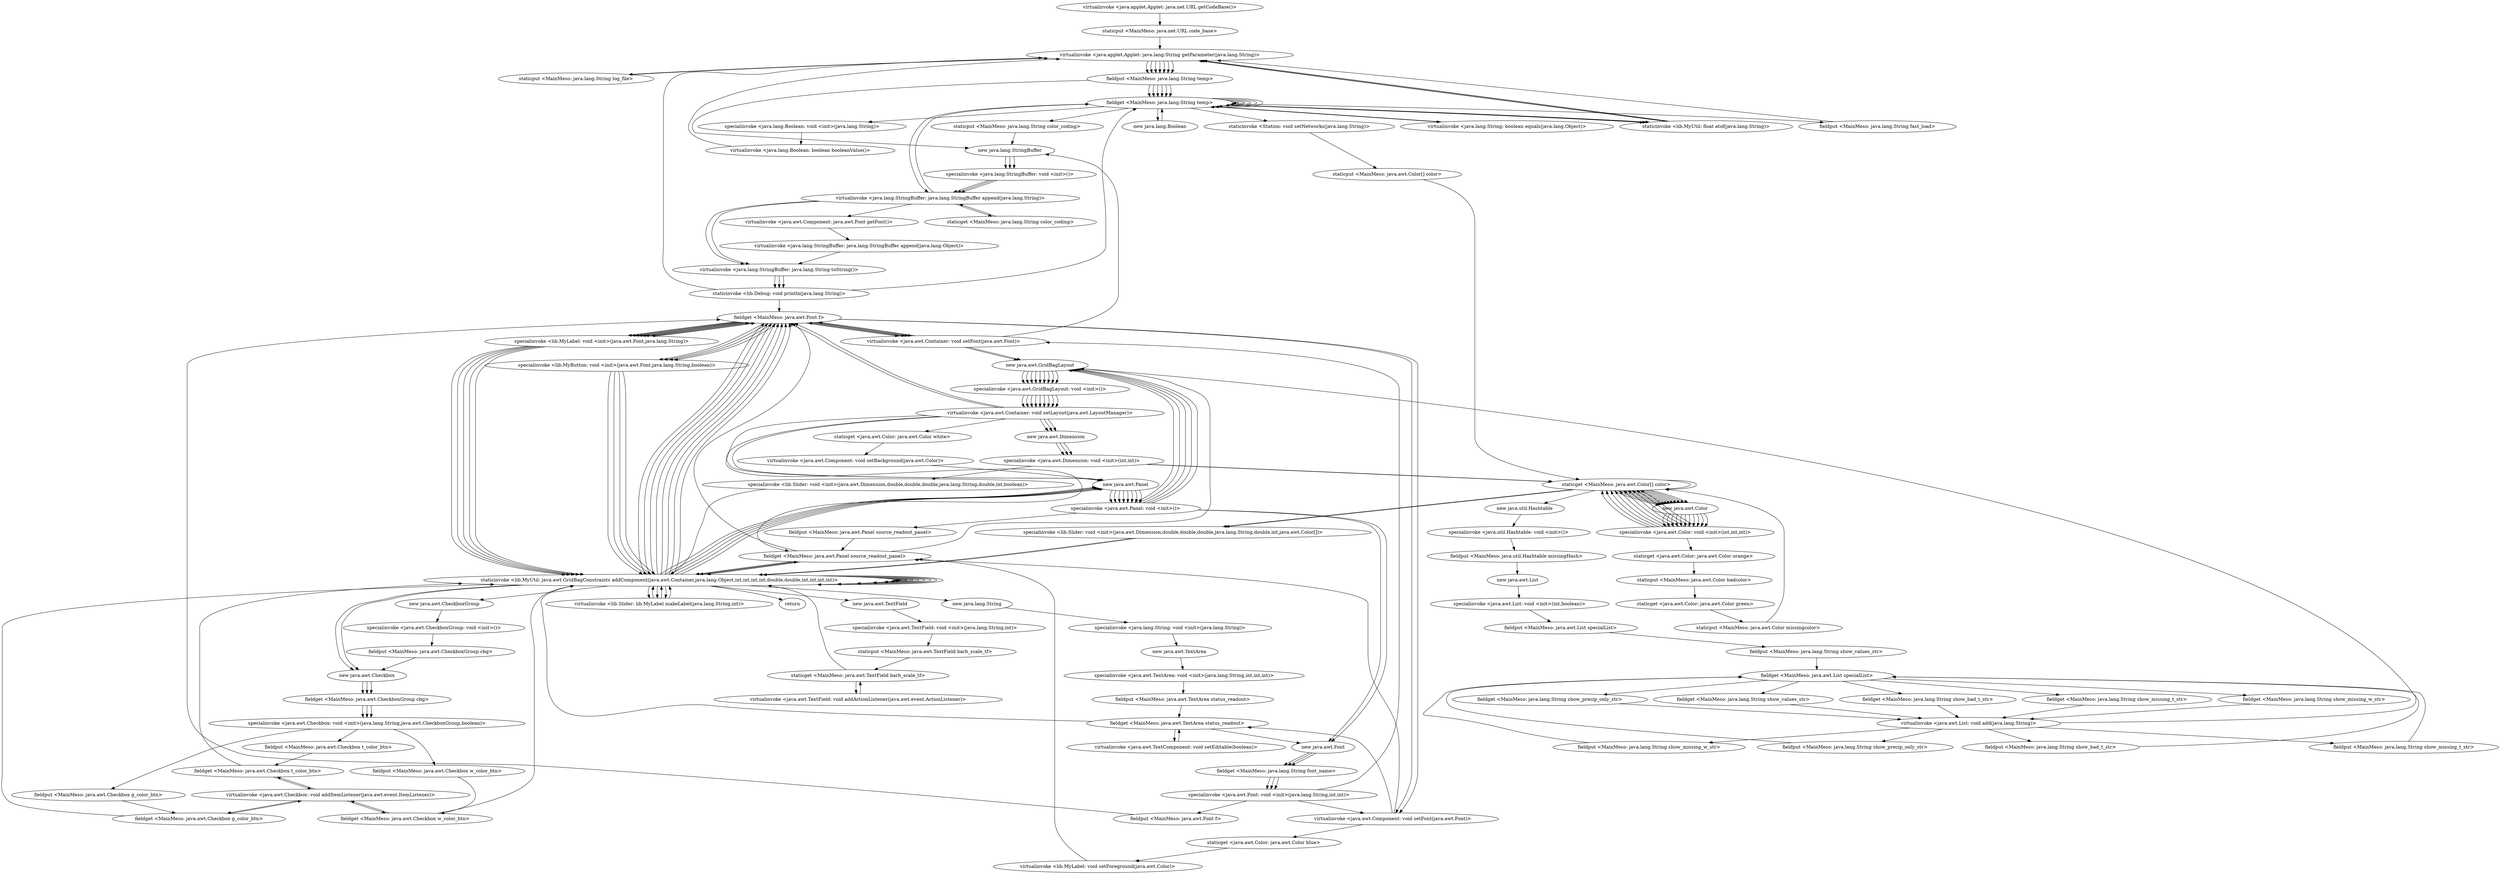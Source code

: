 digraph "" {
"virtualinvoke <java.applet.Applet: java.net.URL getCodeBase()>";
 "virtualinvoke <java.applet.Applet: java.net.URL getCodeBase()>"->"staticput <MainMeso: java.net.URL code_base>";
 "staticput <MainMeso: java.net.URL code_base>"->"virtualinvoke <java.applet.Applet: java.lang.String getParameter(java.lang.String)>";
 "virtualinvoke <java.applet.Applet: java.lang.String getParameter(java.lang.String)>"->"staticput <MainMeso: java.lang.String log_file>";
 "staticput <MainMeso: java.lang.String log_file>"->"virtualinvoke <java.applet.Applet: java.lang.String getParameter(java.lang.String)>";
 "virtualinvoke <java.applet.Applet: java.lang.String getParameter(java.lang.String)>"->"fieldput <MainMeso: java.lang.String temp>";
 "fieldput <MainMeso: java.lang.String temp>"->"fieldget <MainMeso: java.lang.String temp>";
 "fieldget <MainMeso: java.lang.String temp>"->"new java.lang.Boolean";
 "new java.lang.Boolean"->"fieldget <MainMeso: java.lang.String temp>";
 "fieldget <MainMeso: java.lang.String temp>"->"specialinvoke <java.lang.Boolean: void <init>(java.lang.String)>";
 "specialinvoke <java.lang.Boolean: void <init>(java.lang.String)>"->"virtualinvoke <java.lang.Boolean: boolean booleanValue()>";
 "virtualinvoke <java.lang.Boolean: boolean booleanValue()>"->"virtualinvoke <java.applet.Applet: java.lang.String getParameter(java.lang.String)>";
 "virtualinvoke <java.applet.Applet: java.lang.String getParameter(java.lang.String)>"->"fieldput <MainMeso: java.lang.String temp>";
 "fieldput <MainMeso: java.lang.String temp>"->"fieldget <MainMeso: java.lang.String temp>";
 "fieldget <MainMeso: java.lang.String temp>"->"fieldget <MainMeso: java.lang.String temp>";
 "fieldget <MainMeso: java.lang.String temp>"->"staticinvoke <lib.MyUtil: float atof(java.lang.String)>";
 "staticinvoke <lib.MyUtil: float atof(java.lang.String)>"->"virtualinvoke <java.applet.Applet: java.lang.String getParameter(java.lang.String)>";
 "virtualinvoke <java.applet.Applet: java.lang.String getParameter(java.lang.String)>"->"fieldput <MainMeso: java.lang.String temp>";
 "fieldput <MainMeso: java.lang.String temp>"->"fieldget <MainMeso: java.lang.String temp>";
 "fieldget <MainMeso: java.lang.String temp>"->"fieldget <MainMeso: java.lang.String temp>";
 "fieldget <MainMeso: java.lang.String temp>"->"staticinvoke <lib.MyUtil: float atof(java.lang.String)>";
 "staticinvoke <lib.MyUtil: float atof(java.lang.String)>"->"virtualinvoke <java.applet.Applet: java.lang.String getParameter(java.lang.String)>";
 "virtualinvoke <java.applet.Applet: java.lang.String getParameter(java.lang.String)>"->"fieldput <MainMeso: java.lang.String temp>";
 "fieldput <MainMeso: java.lang.String temp>"->"fieldget <MainMeso: java.lang.String temp>";
 "fieldget <MainMeso: java.lang.String temp>"->"fieldget <MainMeso: java.lang.String temp>";
 "fieldget <MainMeso: java.lang.String temp>"->"staticinvoke <lib.MyUtil: float atof(java.lang.String)>";
 "staticinvoke <lib.MyUtil: float atof(java.lang.String)>"->"virtualinvoke <java.applet.Applet: java.lang.String getParameter(java.lang.String)>";
 "virtualinvoke <java.applet.Applet: java.lang.String getParameter(java.lang.String)>"->"fieldput <MainMeso: java.lang.String temp>";
 "fieldput <MainMeso: java.lang.String temp>"->"fieldget <MainMeso: java.lang.String temp>";
 "fieldget <MainMeso: java.lang.String temp>"->"fieldget <MainMeso: java.lang.String temp>";
 "fieldget <MainMeso: java.lang.String temp>"->"virtualinvoke <java.lang.String: boolean equals(java.lang.Object)>";
 "virtualinvoke <java.lang.String: boolean equals(java.lang.Object)>"->"fieldget <MainMeso: java.lang.String temp>";
 "fieldget <MainMeso: java.lang.String temp>"->"fieldput <MainMeso: java.lang.String fast_load>";
 "fieldput <MainMeso: java.lang.String fast_load>"->"virtualinvoke <java.applet.Applet: java.lang.String getParameter(java.lang.String)>";
 "virtualinvoke <java.applet.Applet: java.lang.String getParameter(java.lang.String)>"->"fieldput <MainMeso: java.lang.String temp>";
 "fieldput <MainMeso: java.lang.String temp>"->"fieldget <MainMeso: java.lang.String temp>";
 "fieldget <MainMeso: java.lang.String temp>"->"fieldget <MainMeso: java.lang.String temp>";
 "fieldget <MainMeso: java.lang.String temp>"->"staticput <MainMeso: java.lang.String color_coding>";
 "staticput <MainMeso: java.lang.String color_coding>"->"new java.lang.StringBuffer";
 "new java.lang.StringBuffer"->"specialinvoke <java.lang.StringBuffer: void <init>()>";
 "specialinvoke <java.lang.StringBuffer: void <init>()>"->"virtualinvoke <java.lang.StringBuffer: java.lang.StringBuffer append(java.lang.String)>";
 "virtualinvoke <java.lang.StringBuffer: java.lang.StringBuffer append(java.lang.String)>"->"staticget <MainMeso: java.lang.String color_coding>";
 "staticget <MainMeso: java.lang.String color_coding>"->"virtualinvoke <java.lang.StringBuffer: java.lang.StringBuffer append(java.lang.String)>";
 "virtualinvoke <java.lang.StringBuffer: java.lang.StringBuffer append(java.lang.String)>"->"virtualinvoke <java.lang.StringBuffer: java.lang.String toString()>";
 "virtualinvoke <java.lang.StringBuffer: java.lang.String toString()>"->"staticinvoke <lib.Debug: void println(java.lang.String)>";
 "staticinvoke <lib.Debug: void println(java.lang.String)>"->"virtualinvoke <java.applet.Applet: java.lang.String getParameter(java.lang.String)>";
 "virtualinvoke <java.applet.Applet: java.lang.String getParameter(java.lang.String)>"->"fieldput <MainMeso: java.lang.String temp>";
 "fieldput <MainMeso: java.lang.String temp>"->"new java.lang.StringBuffer";
 "new java.lang.StringBuffer"->"specialinvoke <java.lang.StringBuffer: void <init>()>";
 "specialinvoke <java.lang.StringBuffer: void <init>()>"->"virtualinvoke <java.lang.StringBuffer: java.lang.StringBuffer append(java.lang.String)>";
 "virtualinvoke <java.lang.StringBuffer: java.lang.StringBuffer append(java.lang.String)>"->"fieldget <MainMeso: java.lang.String temp>";
 "fieldget <MainMeso: java.lang.String temp>"->"virtualinvoke <java.lang.StringBuffer: java.lang.StringBuffer append(java.lang.String)>";
 "virtualinvoke <java.lang.StringBuffer: java.lang.StringBuffer append(java.lang.String)>"->"virtualinvoke <java.lang.StringBuffer: java.lang.String toString()>";
 "virtualinvoke <java.lang.StringBuffer: java.lang.String toString()>"->"staticinvoke <lib.Debug: void println(java.lang.String)>";
 "staticinvoke <lib.Debug: void println(java.lang.String)>"->"fieldget <MainMeso: java.lang.String temp>";
 "fieldget <MainMeso: java.lang.String temp>"->"staticinvoke <Station: void setNetworks(java.lang.String)>";
 "staticinvoke <Station: void setNetworks(java.lang.String)>"->"staticput <MainMeso: java.awt.Color[] color>";
 "staticput <MainMeso: java.awt.Color[] color>"->"staticget <MainMeso: java.awt.Color[] color>";
 "staticget <MainMeso: java.awt.Color[] color>"->"new java.awt.Color";
 "new java.awt.Color"->"specialinvoke <java.awt.Color: void <init>(int,int,int)>";
 "specialinvoke <java.awt.Color: void <init>(int,int,int)>"->"staticget <MainMeso: java.awt.Color[] color>";
 "staticget <MainMeso: java.awt.Color[] color>"->"new java.awt.Color";
 "new java.awt.Color"->"specialinvoke <java.awt.Color: void <init>(int,int,int)>";
 "specialinvoke <java.awt.Color: void <init>(int,int,int)>"->"staticget <MainMeso: java.awt.Color[] color>";
 "staticget <MainMeso: java.awt.Color[] color>"->"new java.awt.Color";
 "new java.awt.Color"->"specialinvoke <java.awt.Color: void <init>(int,int,int)>";
 "specialinvoke <java.awt.Color: void <init>(int,int,int)>"->"staticget <MainMeso: java.awt.Color[] color>";
 "staticget <MainMeso: java.awt.Color[] color>"->"new java.awt.Color";
 "new java.awt.Color"->"specialinvoke <java.awt.Color: void <init>(int,int,int)>";
 "specialinvoke <java.awt.Color: void <init>(int,int,int)>"->"staticget <MainMeso: java.awt.Color[] color>";
 "staticget <MainMeso: java.awt.Color[] color>"->"new java.awt.Color";
 "new java.awt.Color"->"specialinvoke <java.awt.Color: void <init>(int,int,int)>";
 "specialinvoke <java.awt.Color: void <init>(int,int,int)>"->"staticget <MainMeso: java.awt.Color[] color>";
 "staticget <MainMeso: java.awt.Color[] color>"->"new java.awt.Color";
 "new java.awt.Color"->"specialinvoke <java.awt.Color: void <init>(int,int,int)>";
 "specialinvoke <java.awt.Color: void <init>(int,int,int)>"->"staticget <MainMeso: java.awt.Color[] color>";
 "staticget <MainMeso: java.awt.Color[] color>"->"new java.awt.Color";
 "new java.awt.Color"->"specialinvoke <java.awt.Color: void <init>(int,int,int)>";
 "specialinvoke <java.awt.Color: void <init>(int,int,int)>"->"staticget <MainMeso: java.awt.Color[] color>";
 "staticget <MainMeso: java.awt.Color[] color>"->"new java.awt.Color";
 "new java.awt.Color"->"specialinvoke <java.awt.Color: void <init>(int,int,int)>";
 "specialinvoke <java.awt.Color: void <init>(int,int,int)>"->"staticget <MainMeso: java.awt.Color[] color>";
 "staticget <MainMeso: java.awt.Color[] color>"->"new java.awt.Color";
 "new java.awt.Color"->"specialinvoke <java.awt.Color: void <init>(int,int,int)>";
 "specialinvoke <java.awt.Color: void <init>(int,int,int)>"->"staticget <MainMeso: java.awt.Color[] color>";
 "staticget <MainMeso: java.awt.Color[] color>"->"new java.awt.Color";
 "new java.awt.Color"->"specialinvoke <java.awt.Color: void <init>(int,int,int)>";
 "specialinvoke <java.awt.Color: void <init>(int,int,int)>"->"staticget <MainMeso: java.awt.Color[] color>";
 "staticget <MainMeso: java.awt.Color[] color>"->"new java.awt.Color";
 "new java.awt.Color"->"specialinvoke <java.awt.Color: void <init>(int,int,int)>";
 "specialinvoke <java.awt.Color: void <init>(int,int,int)>"->"staticget <java.awt.Color: java.awt.Color orange>";
 "staticget <java.awt.Color: java.awt.Color orange>"->"staticput <MainMeso: java.awt.Color badcolor>";
 "staticput <MainMeso: java.awt.Color badcolor>"->"staticget <java.awt.Color: java.awt.Color green>";
 "staticget <java.awt.Color: java.awt.Color green>"->"staticput <MainMeso: java.awt.Color missingcolor>";
 "staticput <MainMeso: java.awt.Color missingcolor>"->"staticget <MainMeso: java.awt.Color[] color>";
 "staticget <MainMeso: java.awt.Color[] color>"->"staticget <MainMeso: java.awt.Color[] color>";
 "staticget <MainMeso: java.awt.Color[] color>"->"new java.util.Hashtable";
 "new java.util.Hashtable"->"specialinvoke <java.util.Hashtable: void <init>()>";
 "specialinvoke <java.util.Hashtable: void <init>()>"->"fieldput <MainMeso: java.util.Hashtable missingHash>";
 "fieldput <MainMeso: java.util.Hashtable missingHash>"->"new java.awt.List";
 "new java.awt.List"->"specialinvoke <java.awt.List: void <init>(int,boolean)>";
 "specialinvoke <java.awt.List: void <init>(int,boolean)>"->"fieldput <MainMeso: java.awt.List specialList>";
 "fieldput <MainMeso: java.awt.List specialList>"->"fieldput <MainMeso: java.lang.String show_values_str>";
 "fieldput <MainMeso: java.lang.String show_values_str>"->"fieldget <MainMeso: java.awt.List specialList>";
 "fieldget <MainMeso: java.awt.List specialList>"->"fieldget <MainMeso: java.lang.String show_values_str>";
 "fieldget <MainMeso: java.lang.String show_values_str>"->"virtualinvoke <java.awt.List: void add(java.lang.String)>";
 "virtualinvoke <java.awt.List: void add(java.lang.String)>"->"fieldput <MainMeso: java.lang.String show_bad_t_str>";
 "fieldput <MainMeso: java.lang.String show_bad_t_str>"->"fieldget <MainMeso: java.awt.List specialList>";
 "fieldget <MainMeso: java.awt.List specialList>"->"fieldget <MainMeso: java.lang.String show_bad_t_str>";
 "fieldget <MainMeso: java.lang.String show_bad_t_str>"->"virtualinvoke <java.awt.List: void add(java.lang.String)>";
 "virtualinvoke <java.awt.List: void add(java.lang.String)>"->"fieldput <MainMeso: java.lang.String show_missing_t_str>";
 "fieldput <MainMeso: java.lang.String show_missing_t_str>"->"fieldget <MainMeso: java.awt.List specialList>";
 "fieldget <MainMeso: java.awt.List specialList>"->"fieldget <MainMeso: java.lang.String show_missing_t_str>";
 "fieldget <MainMeso: java.lang.String show_missing_t_str>"->"virtualinvoke <java.awt.List: void add(java.lang.String)>";
 "virtualinvoke <java.awt.List: void add(java.lang.String)>"->"fieldput <MainMeso: java.lang.String show_missing_w_str>";
 "fieldput <MainMeso: java.lang.String show_missing_w_str>"->"fieldget <MainMeso: java.awt.List specialList>";
 "fieldget <MainMeso: java.awt.List specialList>"->"fieldget <MainMeso: java.lang.String show_missing_w_str>";
 "fieldget <MainMeso: java.lang.String show_missing_w_str>"->"virtualinvoke <java.awt.List: void add(java.lang.String)>";
 "virtualinvoke <java.awt.List: void add(java.lang.String)>"->"fieldput <MainMeso: java.lang.String show_precip_only_str>";
 "fieldput <MainMeso: java.lang.String show_precip_only_str>"->"fieldget <MainMeso: java.awt.List specialList>";
 "fieldget <MainMeso: java.awt.List specialList>"->"fieldget <MainMeso: java.lang.String show_precip_only_str>";
 "fieldget <MainMeso: java.lang.String show_precip_only_str>"->"virtualinvoke <java.awt.List: void add(java.lang.String)>";
 "virtualinvoke <java.awt.List: void add(java.lang.String)>"->"new java.awt.GridBagLayout";
 "new java.awt.GridBagLayout"->"specialinvoke <java.awt.GridBagLayout: void <init>()>";
 "specialinvoke <java.awt.GridBagLayout: void <init>()>"->"virtualinvoke <java.awt.Container: void setLayout(java.awt.LayoutManager)>";
 "virtualinvoke <java.awt.Container: void setLayout(java.awt.LayoutManager)>"->"staticget <java.awt.Color: java.awt.Color white>";
 "staticget <java.awt.Color: java.awt.Color white>"->"virtualinvoke <java.awt.Component: void setBackground(java.awt.Color)>";
 "virtualinvoke <java.awt.Component: void setBackground(java.awt.Color)>"->"new java.awt.Panel";
 "new java.awt.Panel"->"specialinvoke <java.awt.Panel: void <init>()>";
 "specialinvoke <java.awt.Panel: void <init>()>"->"new java.awt.Font";
 "new java.awt.Font"->"fieldget <MainMeso: java.lang.String font_name>";
 "fieldget <MainMeso: java.lang.String font_name>"->"specialinvoke <java.awt.Font: void <init>(java.lang.String,int,int)>";
 "specialinvoke <java.awt.Font: void <init>(java.lang.String,int,int)>"->"fieldput <MainMeso: java.awt.Font f>";
 "fieldput <MainMeso: java.awt.Font f>"->"fieldget <MainMeso: java.awt.Font f>";
 "fieldget <MainMeso: java.awt.Font f>"->"virtualinvoke <java.awt.Container: void setFont(java.awt.Font)>";
 "virtualinvoke <java.awt.Container: void setFont(java.awt.Font)>"->"fieldget <MainMeso: java.awt.Font f>";
 "fieldget <MainMeso: java.awt.Font f>"->"virtualinvoke <java.awt.Container: void setFont(java.awt.Font)>";
 "virtualinvoke <java.awt.Container: void setFont(java.awt.Font)>"->"new java.awt.GridBagLayout";
 "new java.awt.GridBagLayout"->"specialinvoke <java.awt.GridBagLayout: void <init>()>";
 "specialinvoke <java.awt.GridBagLayout: void <init>()>"->"virtualinvoke <java.awt.Container: void setLayout(java.awt.LayoutManager)>";
 "virtualinvoke <java.awt.Container: void setLayout(java.awt.LayoutManager)>"->"new java.awt.Panel";
 "new java.awt.Panel"->"specialinvoke <java.awt.Panel: void <init>()>";
 "specialinvoke <java.awt.Panel: void <init>()>"->"new java.awt.GridBagLayout";
 "new java.awt.GridBagLayout"->"specialinvoke <java.awt.GridBagLayout: void <init>()>";
 "specialinvoke <java.awt.GridBagLayout: void <init>()>"->"virtualinvoke <java.awt.Container: void setLayout(java.awt.LayoutManager)>";
 "virtualinvoke <java.awt.Container: void setLayout(java.awt.LayoutManager)>"->"fieldget <MainMeso: java.awt.Font f>";
 "fieldget <MainMeso: java.awt.Font f>"->"specialinvoke <lib.MyButton: void <init>(java.awt.Font,java.lang.String,boolean)>";
 "specialinvoke <lib.MyButton: void <init>(java.awt.Font,java.lang.String,boolean)>"->"staticinvoke <lib.MyUtil: java.awt.GridBagConstraints addComponent(java.awt.Container,java.lang.Object,int,int,int,int,double,double,int,int,int,int)>";
 "staticinvoke <lib.MyUtil: java.awt.GridBagConstraints addComponent(java.awt.Container,java.lang.Object,int,int,int,int,double,double,int,int,int,int)>"->"fieldget <MainMeso: java.awt.Font f>";
 "fieldget <MainMeso: java.awt.Font f>"->"specialinvoke <lib.MyButton: void <init>(java.awt.Font,java.lang.String,boolean)>";
 "specialinvoke <lib.MyButton: void <init>(java.awt.Font,java.lang.String,boolean)>"->"staticinvoke <lib.MyUtil: java.awt.GridBagConstraints addComponent(java.awt.Container,java.lang.Object,int,int,int,int,double,double,int,int,int,int)>";
 "staticinvoke <lib.MyUtil: java.awt.GridBagConstraints addComponent(java.awt.Container,java.lang.Object,int,int,int,int,double,double,int,int,int,int)>"->"fieldget <MainMeso: java.awt.Font f>";
 "fieldget <MainMeso: java.awt.Font f>"->"specialinvoke <lib.MyButton: void <init>(java.awt.Font,java.lang.String,boolean)>";
 "specialinvoke <lib.MyButton: void <init>(java.awt.Font,java.lang.String,boolean)>"->"staticinvoke <lib.MyUtil: java.awt.GridBagConstraints addComponent(java.awt.Container,java.lang.Object,int,int,int,int,double,double,int,int,int,int)>";
 "staticinvoke <lib.MyUtil: java.awt.GridBagConstraints addComponent(java.awt.Container,java.lang.Object,int,int,int,int,double,double,int,int,int,int)>"->"fieldget <MainMeso: java.awt.Font f>";
 "fieldget <MainMeso: java.awt.Font f>"->"specialinvoke <lib.MyButton: void <init>(java.awt.Font,java.lang.String,boolean)>";
 "specialinvoke <lib.MyButton: void <init>(java.awt.Font,java.lang.String,boolean)>"->"staticinvoke <lib.MyUtil: java.awt.GridBagConstraints addComponent(java.awt.Container,java.lang.Object,int,int,int,int,double,double,int,int,int,int)>";
 "staticinvoke <lib.MyUtil: java.awt.GridBagConstraints addComponent(java.awt.Container,java.lang.Object,int,int,int,int,double,double,int,int,int,int)>"->"new java.awt.Panel";
 "new java.awt.Panel"->"specialinvoke <java.awt.Panel: void <init>()>";
 "specialinvoke <java.awt.Panel: void <init>()>"->"new java.awt.GridBagLayout";
 "new java.awt.GridBagLayout"->"specialinvoke <java.awt.GridBagLayout: void <init>()>";
 "specialinvoke <java.awt.GridBagLayout: void <init>()>"->"virtualinvoke <java.awt.Container: void setLayout(java.awt.LayoutManager)>";
 "virtualinvoke <java.awt.Container: void setLayout(java.awt.LayoutManager)>"->"fieldget <MainMeso: java.awt.Font f>";
 "fieldget <MainMeso: java.awt.Font f>"->"virtualinvoke <java.awt.Container: void setFont(java.awt.Font)>";
 "virtualinvoke <java.awt.Container: void setFont(java.awt.Font)>"->"new java.lang.StringBuffer";
 "new java.lang.StringBuffer"->"specialinvoke <java.lang.StringBuffer: void <init>()>";
 "specialinvoke <java.lang.StringBuffer: void <init>()>"->"virtualinvoke <java.lang.StringBuffer: java.lang.StringBuffer append(java.lang.String)>";
 "virtualinvoke <java.lang.StringBuffer: java.lang.StringBuffer append(java.lang.String)>"->"virtualinvoke <java.awt.Component: java.awt.Font getFont()>";
 "virtualinvoke <java.awt.Component: java.awt.Font getFont()>"->"virtualinvoke <java.lang.StringBuffer: java.lang.StringBuffer append(java.lang.Object)>";
 "virtualinvoke <java.lang.StringBuffer: java.lang.StringBuffer append(java.lang.Object)>"->"virtualinvoke <java.lang.StringBuffer: java.lang.String toString()>";
 "virtualinvoke <java.lang.StringBuffer: java.lang.String toString()>"->"staticinvoke <lib.Debug: void println(java.lang.String)>";
 "staticinvoke <lib.Debug: void println(java.lang.String)>"->"fieldget <MainMeso: java.awt.Font f>";
 "fieldget <MainMeso: java.awt.Font f>"->"specialinvoke <lib.MyLabel: void <init>(java.awt.Font,java.lang.String)>";
 "specialinvoke <lib.MyLabel: void <init>(java.awt.Font,java.lang.String)>"->"staticinvoke <lib.MyUtil: java.awt.GridBagConstraints addComponent(java.awt.Container,java.lang.Object,int,int,int,int,double,double,int,int,int,int)>";
 "staticinvoke <lib.MyUtil: java.awt.GridBagConstraints addComponent(java.awt.Container,java.lang.Object,int,int,int,int,double,double,int,int,int,int)>"->"new java.awt.CheckboxGroup";
 "new java.awt.CheckboxGroup"->"specialinvoke <java.awt.CheckboxGroup: void <init>()>";
 "specialinvoke <java.awt.CheckboxGroup: void <init>()>"->"fieldput <MainMeso: java.awt.CheckboxGroup cbg>";
 "fieldput <MainMeso: java.awt.CheckboxGroup cbg>"->"new java.awt.Checkbox";
 "new java.awt.Checkbox"->"fieldget <MainMeso: java.awt.CheckboxGroup cbg>";
 "fieldget <MainMeso: java.awt.CheckboxGroup cbg>"->"specialinvoke <java.awt.Checkbox: void <init>(java.lang.String,java.awt.CheckboxGroup,boolean)>";
 "specialinvoke <java.awt.Checkbox: void <init>(java.lang.String,java.awt.CheckboxGroup,boolean)>"->"fieldput <MainMeso: java.awt.Checkbox t_color_btn>";
 "fieldput <MainMeso: java.awt.Checkbox t_color_btn>"->"fieldget <MainMeso: java.awt.Checkbox t_color_btn>";
 "fieldget <MainMeso: java.awt.Checkbox t_color_btn>"->"virtualinvoke <java.awt.Checkbox: void addItemListener(java.awt.event.ItemListener)>";
 "virtualinvoke <java.awt.Checkbox: void addItemListener(java.awt.event.ItemListener)>"->"fieldget <MainMeso: java.awt.Checkbox t_color_btn>";
 "fieldget <MainMeso: java.awt.Checkbox t_color_btn>"->"staticinvoke <lib.MyUtil: java.awt.GridBagConstraints addComponent(java.awt.Container,java.lang.Object,int,int,int,int,double,double,int,int,int,int)>";
 "staticinvoke <lib.MyUtil: java.awt.GridBagConstraints addComponent(java.awt.Container,java.lang.Object,int,int,int,int,double,double,int,int,int,int)>"->"fieldget <MainMeso: java.awt.Font f>";
 "fieldget <MainMeso: java.awt.Font f>"->"specialinvoke <lib.MyLabel: void <init>(java.awt.Font,java.lang.String)>";
 "specialinvoke <lib.MyLabel: void <init>(java.awt.Font,java.lang.String)>"->"staticinvoke <lib.MyUtil: java.awt.GridBagConstraints addComponent(java.awt.Container,java.lang.Object,int,int,int,int,double,double,int,int,int,int)>";
 "staticinvoke <lib.MyUtil: java.awt.GridBagConstraints addComponent(java.awt.Container,java.lang.Object,int,int,int,int,double,double,int,int,int,int)>"->"new java.awt.Checkbox";
 "new java.awt.Checkbox"->"fieldget <MainMeso: java.awt.CheckboxGroup cbg>";
 "fieldget <MainMeso: java.awt.CheckboxGroup cbg>"->"specialinvoke <java.awt.Checkbox: void <init>(java.lang.String,java.awt.CheckboxGroup,boolean)>";
 "specialinvoke <java.awt.Checkbox: void <init>(java.lang.String,java.awt.CheckboxGroup,boolean)>"->"fieldput <MainMeso: java.awt.Checkbox w_color_btn>";
 "fieldput <MainMeso: java.awt.Checkbox w_color_btn>"->"fieldget <MainMeso: java.awt.Checkbox w_color_btn>";
 "fieldget <MainMeso: java.awt.Checkbox w_color_btn>"->"virtualinvoke <java.awt.Checkbox: void addItemListener(java.awt.event.ItemListener)>";
 "virtualinvoke <java.awt.Checkbox: void addItemListener(java.awt.event.ItemListener)>"->"fieldget <MainMeso: java.awt.Checkbox w_color_btn>";
 "fieldget <MainMeso: java.awt.Checkbox w_color_btn>"->"staticinvoke <lib.MyUtil: java.awt.GridBagConstraints addComponent(java.awt.Container,java.lang.Object,int,int,int,int,double,double,int,int,int,int)>";
 "staticinvoke <lib.MyUtil: java.awt.GridBagConstraints addComponent(java.awt.Container,java.lang.Object,int,int,int,int,double,double,int,int,int,int)>"->"fieldget <MainMeso: java.awt.Font f>";
 "fieldget <MainMeso: java.awt.Font f>"->"specialinvoke <lib.MyLabel: void <init>(java.awt.Font,java.lang.String)>";
 "specialinvoke <lib.MyLabel: void <init>(java.awt.Font,java.lang.String)>"->"staticinvoke <lib.MyUtil: java.awt.GridBagConstraints addComponent(java.awt.Container,java.lang.Object,int,int,int,int,double,double,int,int,int,int)>";
 "staticinvoke <lib.MyUtil: java.awt.GridBagConstraints addComponent(java.awt.Container,java.lang.Object,int,int,int,int,double,double,int,int,int,int)>"->"new java.awt.Checkbox";
 "new java.awt.Checkbox"->"fieldget <MainMeso: java.awt.CheckboxGroup cbg>";
 "fieldget <MainMeso: java.awt.CheckboxGroup cbg>"->"specialinvoke <java.awt.Checkbox: void <init>(java.lang.String,java.awt.CheckboxGroup,boolean)>";
 "specialinvoke <java.awt.Checkbox: void <init>(java.lang.String,java.awt.CheckboxGroup,boolean)>"->"fieldput <MainMeso: java.awt.Checkbox g_color_btn>";
 "fieldput <MainMeso: java.awt.Checkbox g_color_btn>"->"fieldget <MainMeso: java.awt.Checkbox g_color_btn>";
 "fieldget <MainMeso: java.awt.Checkbox g_color_btn>"->"virtualinvoke <java.awt.Checkbox: void addItemListener(java.awt.event.ItemListener)>";
 "virtualinvoke <java.awt.Checkbox: void addItemListener(java.awt.event.ItemListener)>"->"fieldget <MainMeso: java.awt.Checkbox g_color_btn>";
 "fieldget <MainMeso: java.awt.Checkbox g_color_btn>"->"staticinvoke <lib.MyUtil: java.awt.GridBagConstraints addComponent(java.awt.Container,java.lang.Object,int,int,int,int,double,double,int,int,int,int)>";
 "staticinvoke <lib.MyUtil: java.awt.GridBagConstraints addComponent(java.awt.Container,java.lang.Object,int,int,int,int,double,double,int,int,int,int)>"->"fieldget <MainMeso: java.awt.Font f>";
 "fieldget <MainMeso: java.awt.Font f>"->"specialinvoke <lib.MyLabel: void <init>(java.awt.Font,java.lang.String)>";
 "specialinvoke <lib.MyLabel: void <init>(java.awt.Font,java.lang.String)>"->"staticinvoke <lib.MyUtil: java.awt.GridBagConstraints addComponent(java.awt.Container,java.lang.Object,int,int,int,int,double,double,int,int,int,int)>";
 "staticinvoke <lib.MyUtil: java.awt.GridBagConstraints addComponent(java.awt.Container,java.lang.Object,int,int,int,int,double,double,int,int,int,int)>"->"fieldget <MainMeso: java.awt.Font f>";
 "fieldget <MainMeso: java.awt.Font f>"->"specialinvoke <lib.MyLabel: void <init>(java.awt.Font,java.lang.String)>";
 "specialinvoke <lib.MyLabel: void <init>(java.awt.Font,java.lang.String)>"->"staticinvoke <lib.MyUtil: java.awt.GridBagConstraints addComponent(java.awt.Container,java.lang.Object,int,int,int,int,double,double,int,int,int,int)>";
 "staticinvoke <lib.MyUtil: java.awt.GridBagConstraints addComponent(java.awt.Container,java.lang.Object,int,int,int,int,double,double,int,int,int,int)>"->"new java.awt.TextField";
 "new java.awt.TextField"->"specialinvoke <java.awt.TextField: void <init>(java.lang.String,int)>";
 "specialinvoke <java.awt.TextField: void <init>(java.lang.String,int)>"->"staticput <MainMeso: java.awt.TextField barb_scale_tf>";
 "staticput <MainMeso: java.awt.TextField barb_scale_tf>"->"staticget <MainMeso: java.awt.TextField barb_scale_tf>";
 "staticget <MainMeso: java.awt.TextField barb_scale_tf>"->"virtualinvoke <java.awt.TextField: void addActionListener(java.awt.event.ActionListener)>";
 "virtualinvoke <java.awt.TextField: void addActionListener(java.awt.event.ActionListener)>"->"staticget <MainMeso: java.awt.TextField barb_scale_tf>";
 "staticget <MainMeso: java.awt.TextField barb_scale_tf>"->"staticinvoke <lib.MyUtil: java.awt.GridBagConstraints addComponent(java.awt.Container,java.lang.Object,int,int,int,int,double,double,int,int,int,int)>";
 "staticinvoke <lib.MyUtil: java.awt.GridBagConstraints addComponent(java.awt.Container,java.lang.Object,int,int,int,int,double,double,int,int,int,int)>"->"staticinvoke <lib.MyUtil: java.awt.GridBagConstraints addComponent(java.awt.Container,java.lang.Object,int,int,int,int,double,double,int,int,int,int)>";
 "staticinvoke <lib.MyUtil: java.awt.GridBagConstraints addComponent(java.awt.Container,java.lang.Object,int,int,int,int,double,double,int,int,int,int)>"->"staticinvoke <lib.MyUtil: java.awt.GridBagConstraints addComponent(java.awt.Container,java.lang.Object,int,int,int,int,double,double,int,int,int,int)>";
 "staticinvoke <lib.MyUtil: java.awt.GridBagConstraints addComponent(java.awt.Container,java.lang.Object,int,int,int,int,double,double,int,int,int,int)>"->"staticinvoke <lib.MyUtil: java.awt.GridBagConstraints addComponent(java.awt.Container,java.lang.Object,int,int,int,int,double,double,int,int,int,int)>";
 "staticinvoke <lib.MyUtil: java.awt.GridBagConstraints addComponent(java.awt.Container,java.lang.Object,int,int,int,int,double,double,int,int,int,int)>"->"staticinvoke <lib.MyUtil: java.awt.GridBagConstraints addComponent(java.awt.Container,java.lang.Object,int,int,int,int,double,double,int,int,int,int)>";
 "staticinvoke <lib.MyUtil: java.awt.GridBagConstraints addComponent(java.awt.Container,java.lang.Object,int,int,int,int,double,double,int,int,int,int)>"->"new java.awt.Panel";
 "new java.awt.Panel"->"specialinvoke <java.awt.Panel: void <init>()>";
 "specialinvoke <java.awt.Panel: void <init>()>"->"new java.awt.Font";
 "new java.awt.Font"->"fieldget <MainMeso: java.lang.String font_name>";
 "fieldget <MainMeso: java.lang.String font_name>"->"specialinvoke <java.awt.Font: void <init>(java.lang.String,int,int)>";
 "specialinvoke <java.awt.Font: void <init>(java.lang.String,int,int)>"->"virtualinvoke <java.awt.Container: void setFont(java.awt.Font)>";
 "virtualinvoke <java.awt.Container: void setFont(java.awt.Font)>"->"new java.awt.GridBagLayout";
 "new java.awt.GridBagLayout"->"specialinvoke <java.awt.GridBagLayout: void <init>()>";
 "specialinvoke <java.awt.GridBagLayout: void <init>()>"->"virtualinvoke <java.awt.Container: void setLayout(java.awt.LayoutManager)>";
 "virtualinvoke <java.awt.Container: void setLayout(java.awt.LayoutManager)>"->"new java.awt.Panel";
 "new java.awt.Panel"->"specialinvoke <java.awt.Panel: void <init>()>";
 "specialinvoke <java.awt.Panel: void <init>()>"->"new java.awt.GridBagLayout";
 "new java.awt.GridBagLayout"->"specialinvoke <java.awt.GridBagLayout: void <init>()>";
 "specialinvoke <java.awt.GridBagLayout: void <init>()>"->"virtualinvoke <java.awt.Container: void setLayout(java.awt.LayoutManager)>";
 "virtualinvoke <java.awt.Container: void setLayout(java.awt.LayoutManager)>"->"new java.awt.Dimension";
 "new java.awt.Dimension"->"specialinvoke <java.awt.Dimension: void <init>(int,int)>";
 "specialinvoke <java.awt.Dimension: void <init>(int,int)>"->"staticget <MainMeso: java.awt.Color[] color>";
 "staticget <MainMeso: java.awt.Color[] color>"->"specialinvoke <lib.Slider: void <init>(java.awt.Dimension,double,double,double,java.lang.String,double,int,java.awt.Color[])>";
 "specialinvoke <lib.Slider: void <init>(java.awt.Dimension,double,double,double,java.lang.String,double,int,java.awt.Color[])>"->"staticinvoke <lib.MyUtil: java.awt.GridBagConstraints addComponent(java.awt.Container,java.lang.Object,int,int,int,int,double,double,int,int,int,int)>";
 "staticinvoke <lib.MyUtil: java.awt.GridBagConstraints addComponent(java.awt.Container,java.lang.Object,int,int,int,int,double,double,int,int,int,int)>"->"virtualinvoke <lib.Slider: lib.MyLabel makeLabel(java.lang.String,int)>";
 "virtualinvoke <lib.Slider: lib.MyLabel makeLabel(java.lang.String,int)>"->"staticinvoke <lib.MyUtil: java.awt.GridBagConstraints addComponent(java.awt.Container,java.lang.Object,int,int,int,int,double,double,int,int,int,int)>";
 "staticinvoke <lib.MyUtil: java.awt.GridBagConstraints addComponent(java.awt.Container,java.lang.Object,int,int,int,int,double,double,int,int,int,int)>"->"staticinvoke <lib.MyUtil: java.awt.GridBagConstraints addComponent(java.awt.Container,java.lang.Object,int,int,int,int,double,double,int,int,int,int)>";
 "staticinvoke <lib.MyUtil: java.awt.GridBagConstraints addComponent(java.awt.Container,java.lang.Object,int,int,int,int,double,double,int,int,int,int)>"->"new java.awt.Panel";
 "new java.awt.Panel"->"specialinvoke <java.awt.Panel: void <init>()>";
 "specialinvoke <java.awt.Panel: void <init>()>"->"new java.awt.GridBagLayout";
 "new java.awt.GridBagLayout"->"specialinvoke <java.awt.GridBagLayout: void <init>()>";
 "specialinvoke <java.awt.GridBagLayout: void <init>()>"->"virtualinvoke <java.awt.Container: void setLayout(java.awt.LayoutManager)>";
 "virtualinvoke <java.awt.Container: void setLayout(java.awt.LayoutManager)>"->"new java.awt.Dimension";
 "new java.awt.Dimension"->"specialinvoke <java.awt.Dimension: void <init>(int,int)>";
 "specialinvoke <java.awt.Dimension: void <init>(int,int)>"->"staticget <MainMeso: java.awt.Color[] color>";
 "staticget <MainMeso: java.awt.Color[] color>"->"specialinvoke <lib.Slider: void <init>(java.awt.Dimension,double,double,double,java.lang.String,double,int,java.awt.Color[])>";
 "specialinvoke <lib.Slider: void <init>(java.awt.Dimension,double,double,double,java.lang.String,double,int,java.awt.Color[])>"->"staticinvoke <lib.MyUtil: java.awt.GridBagConstraints addComponent(java.awt.Container,java.lang.Object,int,int,int,int,double,double,int,int,int,int)>";
 "staticinvoke <lib.MyUtil: java.awt.GridBagConstraints addComponent(java.awt.Container,java.lang.Object,int,int,int,int,double,double,int,int,int,int)>"->"virtualinvoke <lib.Slider: lib.MyLabel makeLabel(java.lang.String,int)>";
 "virtualinvoke <lib.Slider: lib.MyLabel makeLabel(java.lang.String,int)>"->"staticinvoke <lib.MyUtil: java.awt.GridBagConstraints addComponent(java.awt.Container,java.lang.Object,int,int,int,int,double,double,int,int,int,int)>";
 "staticinvoke <lib.MyUtil: java.awt.GridBagConstraints addComponent(java.awt.Container,java.lang.Object,int,int,int,int,double,double,int,int,int,int)>"->"staticinvoke <lib.MyUtil: java.awt.GridBagConstraints addComponent(java.awt.Container,java.lang.Object,int,int,int,int,double,double,int,int,int,int)>";
 "staticinvoke <lib.MyUtil: java.awt.GridBagConstraints addComponent(java.awt.Container,java.lang.Object,int,int,int,int,double,double,int,int,int,int)>"->"new java.awt.Panel";
 "new java.awt.Panel"->"specialinvoke <java.awt.Panel: void <init>()>";
 "specialinvoke <java.awt.Panel: void <init>()>"->"new java.awt.GridBagLayout";
 "new java.awt.GridBagLayout"->"specialinvoke <java.awt.GridBagLayout: void <init>()>";
 "specialinvoke <java.awt.GridBagLayout: void <init>()>"->"virtualinvoke <java.awt.Container: void setLayout(java.awt.LayoutManager)>";
 "virtualinvoke <java.awt.Container: void setLayout(java.awt.LayoutManager)>"->"new java.awt.Dimension";
 "new java.awt.Dimension"->"specialinvoke <java.awt.Dimension: void <init>(int,int)>";
 "specialinvoke <java.awt.Dimension: void <init>(int,int)>"->"specialinvoke <lib.Slider: void <init>(java.awt.Dimension,double,double,double,java.lang.String,double,int,boolean)>";
 "specialinvoke <lib.Slider: void <init>(java.awt.Dimension,double,double,double,java.lang.String,double,int,boolean)>"->"staticinvoke <lib.MyUtil: java.awt.GridBagConstraints addComponent(java.awt.Container,java.lang.Object,int,int,int,int,double,double,int,int,int,int)>";
 "staticinvoke <lib.MyUtil: java.awt.GridBagConstraints addComponent(java.awt.Container,java.lang.Object,int,int,int,int,double,double,int,int,int,int)>"->"virtualinvoke <lib.Slider: lib.MyLabel makeLabel(java.lang.String,int)>";
 "virtualinvoke <lib.Slider: lib.MyLabel makeLabel(java.lang.String,int)>"->"staticinvoke <lib.MyUtil: java.awt.GridBagConstraints addComponent(java.awt.Container,java.lang.Object,int,int,int,int,double,double,int,int,int,int)>";
 "staticinvoke <lib.MyUtil: java.awt.GridBagConstraints addComponent(java.awt.Container,java.lang.Object,int,int,int,int,double,double,int,int,int,int)>"->"staticinvoke <lib.MyUtil: java.awt.GridBagConstraints addComponent(java.awt.Container,java.lang.Object,int,int,int,int,double,double,int,int,int,int)>";
 "staticinvoke <lib.MyUtil: java.awt.GridBagConstraints addComponent(java.awt.Container,java.lang.Object,int,int,int,int,double,double,int,int,int,int)>"->"staticinvoke <lib.MyUtil: java.awt.GridBagConstraints addComponent(java.awt.Container,java.lang.Object,int,int,int,int,double,double,int,int,int,int)>";
 "staticinvoke <lib.MyUtil: java.awt.GridBagConstraints addComponent(java.awt.Container,java.lang.Object,int,int,int,int,double,double,int,int,int,int)>"->"new java.awt.Panel";
 "new java.awt.Panel"->"specialinvoke <java.awt.Panel: void <init>()>";
 "specialinvoke <java.awt.Panel: void <init>()>"->"fieldput <MainMeso: java.awt.Panel source_readout_panel>";
 "fieldput <MainMeso: java.awt.Panel source_readout_panel>"->"fieldget <MainMeso: java.awt.Panel source_readout_panel>";
 "fieldget <MainMeso: java.awt.Panel source_readout_panel>"->"new java.awt.GridBagLayout";
 "new java.awt.GridBagLayout"->"specialinvoke <java.awt.GridBagLayout: void <init>()>";
 "specialinvoke <java.awt.GridBagLayout: void <init>()>"->"virtualinvoke <java.awt.Container: void setLayout(java.awt.LayoutManager)>";
 "virtualinvoke <java.awt.Container: void setLayout(java.awt.LayoutManager)>"->"fieldget <MainMeso: java.awt.Panel source_readout_panel>";
 "fieldget <MainMeso: java.awt.Panel source_readout_panel>"->"fieldget <MainMeso: java.awt.Font f>";
 "fieldget <MainMeso: java.awt.Font f>"->"virtualinvoke <java.awt.Container: void setFont(java.awt.Font)>";
 "virtualinvoke <java.awt.Container: void setFont(java.awt.Font)>"->"fieldget <MainMeso: java.awt.Font f>";
 "fieldget <MainMeso: java.awt.Font f>"->"specialinvoke <lib.MyLabel: void <init>(java.awt.Font,java.lang.String)>";
 "specialinvoke <lib.MyLabel: void <init>(java.awt.Font,java.lang.String)>"->"fieldget <MainMeso: java.awt.Font f>";
 "fieldget <MainMeso: java.awt.Font f>"->"virtualinvoke <java.awt.Component: void setFont(java.awt.Font)>";
 "virtualinvoke <java.awt.Component: void setFont(java.awt.Font)>"->"staticget <java.awt.Color: java.awt.Color blue>";
 "staticget <java.awt.Color: java.awt.Color blue>"->"virtualinvoke <lib.MyLabel: void setForeground(java.awt.Color)>";
 "virtualinvoke <lib.MyLabel: void setForeground(java.awt.Color)>"->"fieldget <MainMeso: java.awt.Panel source_readout_panel>";
 "fieldget <MainMeso: java.awt.Panel source_readout_panel>"->"staticinvoke <lib.MyUtil: java.awt.GridBagConstraints addComponent(java.awt.Container,java.lang.Object,int,int,int,int,double,double,int,int,int,int)>";
 "staticinvoke <lib.MyUtil: java.awt.GridBagConstraints addComponent(java.awt.Container,java.lang.Object,int,int,int,int,double,double,int,int,int,int)>"->"fieldget <MainMeso: java.awt.Font f>";
 "fieldget <MainMeso: java.awt.Font f>"->"specialinvoke <lib.MyLabel: void <init>(java.awt.Font,java.lang.String)>";
 "specialinvoke <lib.MyLabel: void <init>(java.awt.Font,java.lang.String)>"->"fieldget <MainMeso: java.awt.Font f>";
 "fieldget <MainMeso: java.awt.Font f>"->"virtualinvoke <java.awt.Component: void setFont(java.awt.Font)>";
 "virtualinvoke <java.awt.Component: void setFont(java.awt.Font)>"->"fieldget <MainMeso: java.awt.Panel source_readout_panel>";
 "fieldget <MainMeso: java.awt.Panel source_readout_panel>"->"staticinvoke <lib.MyUtil: java.awt.GridBagConstraints addComponent(java.awt.Container,java.lang.Object,int,int,int,int,double,double,int,int,int,int)>";
 "staticinvoke <lib.MyUtil: java.awt.GridBagConstraints addComponent(java.awt.Container,java.lang.Object,int,int,int,int,double,double,int,int,int,int)>"->"fieldget <MainMeso: java.awt.Panel source_readout_panel>";
 "fieldget <MainMeso: java.awt.Panel source_readout_panel>"->"staticinvoke <lib.MyUtil: java.awt.GridBagConstraints addComponent(java.awt.Container,java.lang.Object,int,int,int,int,double,double,int,int,int,int)>";
 "staticinvoke <lib.MyUtil: java.awt.GridBagConstraints addComponent(java.awt.Container,java.lang.Object,int,int,int,int,double,double,int,int,int,int)>"->"new java.lang.String";
 "new java.lang.String"->"specialinvoke <java.lang.String: void <init>(java.lang.String)>";
 "specialinvoke <java.lang.String: void <init>(java.lang.String)>"->"new java.awt.TextArea";
 "new java.awt.TextArea"->"specialinvoke <java.awt.TextArea: void <init>(java.lang.String,int,int,int)>";
 "specialinvoke <java.awt.TextArea: void <init>(java.lang.String,int,int,int)>"->"fieldput <MainMeso: java.awt.TextArea status_readout>";
 "fieldput <MainMeso: java.awt.TextArea status_readout>"->"fieldget <MainMeso: java.awt.TextArea status_readout>";
 "fieldget <MainMeso: java.awt.TextArea status_readout>"->"new java.awt.Font";
 "new java.awt.Font"->"fieldget <MainMeso: java.lang.String font_name>";
 "fieldget <MainMeso: java.lang.String font_name>"->"specialinvoke <java.awt.Font: void <init>(java.lang.String,int,int)>";
 "specialinvoke <java.awt.Font: void <init>(java.lang.String,int,int)>"->"virtualinvoke <java.awt.Component: void setFont(java.awt.Font)>";
 "virtualinvoke <java.awt.Component: void setFont(java.awt.Font)>"->"fieldget <MainMeso: java.awt.TextArea status_readout>";
 "fieldget <MainMeso: java.awt.TextArea status_readout>"->"virtualinvoke <java.awt.TextComponent: void setEditable(boolean)>";
 "virtualinvoke <java.awt.TextComponent: void setEditable(boolean)>"->"fieldget <MainMeso: java.awt.TextArea status_readout>";
 "fieldget <MainMeso: java.awt.TextArea status_readout>"->"staticinvoke <lib.MyUtil: java.awt.GridBagConstraints addComponent(java.awt.Container,java.lang.Object,int,int,int,int,double,double,int,int,int,int)>";
 "staticinvoke <lib.MyUtil: java.awt.GridBagConstraints addComponent(java.awt.Container,java.lang.Object,int,int,int,int,double,double,int,int,int,int)>"->"return";
}
